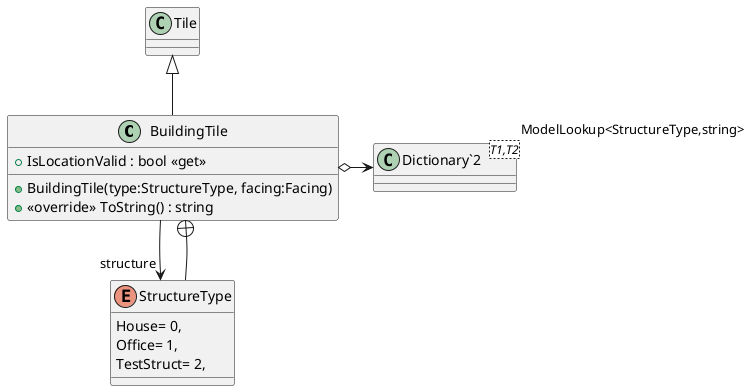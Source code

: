 @startuml
class BuildingTile {
    + IsLocationValid : bool <<get>>
    + BuildingTile(type:StructureType, facing:Facing)
    + <<override>> ToString() : string
}
class "Dictionary`2"<T1,T2> {
}
enum StructureType {
    House= 0,
    Office= 1,
    TestStruct= 2,
}
Tile <|-- BuildingTile
BuildingTile o-> "ModelLookup<StructureType,string>" "Dictionary`2"
BuildingTile --> "structure" StructureType
BuildingTile +-- StructureType
@enduml
